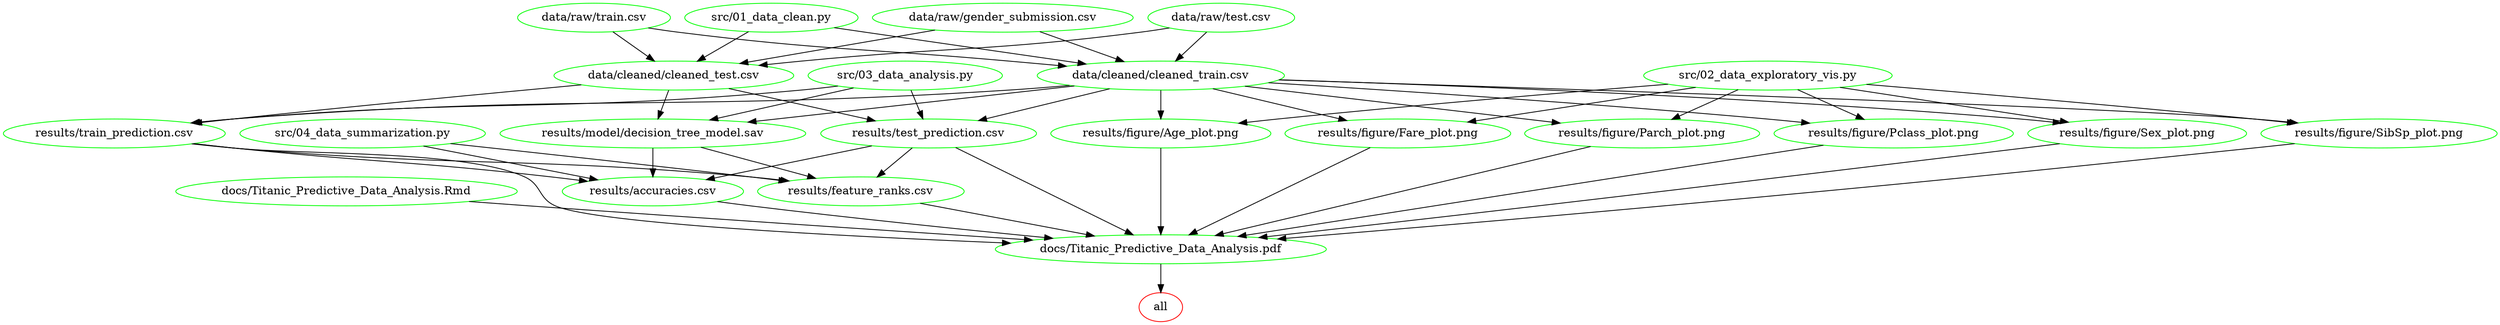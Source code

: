 digraph G {
n2[label="all", color="red"];
n12[label="data/cleaned/cleaned_test.csv", color="green"];
n7[label="data/cleaned/cleaned_train.csv", color="green"];
n11[label="data/raw/gender_submission.csv", color="green"];
n10[label="data/raw/test.csv", color="green"];
n9[label="data/raw/train.csv", color="green"];
n4[label="docs/Titanic_Predictive_Data_Analysis.Rmd", color="green"];
n3[label="docs/Titanic_Predictive_Data_Analysis.pdf", color="green"];
n14[label="results/accuracies.csv", color="green"];
n17[label="results/feature_ranks.csv", color="green"];
n18[label="results/figure/Age_plot.png", color="green"];
n21[label="results/figure/Fare_plot.png", color="green"];
n22[label="results/figure/Parch_plot.png", color="green"];
n23[label="results/figure/Pclass_plot.png", color="green"];
n20[label="results/figure/Sex_plot.png", color="green"];
n24[label="results/figure/SibSp_plot.png", color="green"];
n16[label="results/model/decision_tree_model.sav", color="green"];
n13[label="results/test_prediction.csv", color="green"];
n5[label="results/train_prediction.csv", color="green"];
n8[label="src/01_data_clean.py", color="green"];
n19[label="src/02_data_exploratory_vis.py", color="green"];
n6[label="src/03_data_analysis.py", color="green"];
n15[label="src/04_data_summarization.py", color="green"];
n3 -> n2 ; 
n11 -> n12 ; 
n10 -> n12 ; 
n9 -> n12 ; 
n8 -> n12 ; 
n11 -> n7 ; 
n10 -> n7 ; 
n9 -> n7 ; 
n8 -> n7 ; 
n4 -> n3 ; 
n14 -> n3 ; 
n17 -> n3 ; 
n18 -> n3 ; 
n21 -> n3 ; 
n22 -> n3 ; 
n23 -> n3 ; 
n20 -> n3 ; 
n24 -> n3 ; 
n13 -> n3 ; 
n5 -> n3 ; 
n16 -> n14 ; 
n13 -> n14 ; 
n5 -> n14 ; 
n15 -> n14 ; 
n16 -> n17 ; 
n13 -> n17 ; 
n5 -> n17 ; 
n15 -> n17 ; 
n7 -> n18 ; 
n19 -> n18 ; 
n7 -> n21 ; 
n19 -> n21 ; 
n7 -> n22 ; 
n19 -> n22 ; 
n7 -> n23 ; 
n19 -> n23 ; 
n7 -> n20 ; 
n19 -> n20 ; 
n7 -> n24 ; 
n19 -> n24 ; 
n12 -> n16 ; 
n7 -> n16 ; 
n6 -> n16 ; 
n12 -> n13 ; 
n7 -> n13 ; 
n6 -> n13 ; 
n12 -> n5 ; 
n7 -> n5 ; 
n6 -> n5 ; 
}
